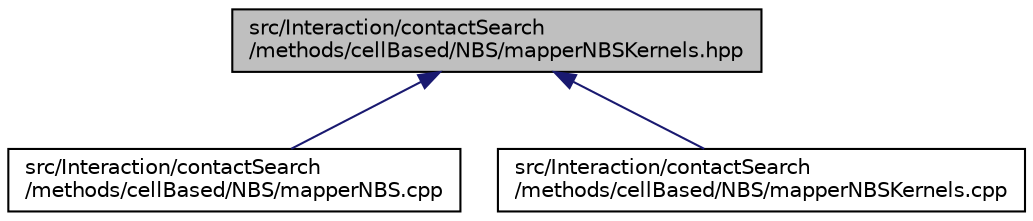 digraph "src/Interaction/contactSearch/methods/cellBased/NBS/mapperNBSKernels.hpp"
{
 // LATEX_PDF_SIZE
  edge [fontname="Helvetica",fontsize="10",labelfontname="Helvetica",labelfontsize="10"];
  node [fontname="Helvetica",fontsize="10",shape=record];
  Node1 [label="src/Interaction/contactSearch\l/methods/cellBased/NBS/mapperNBSKernels.hpp",height=0.2,width=0.4,color="black", fillcolor="grey75", style="filled", fontcolor="black",tooltip=" "];
  Node1 -> Node2 [dir="back",color="midnightblue",fontsize="10",style="solid",fontname="Helvetica"];
  Node2 [label="src/Interaction/contactSearch\l/methods/cellBased/NBS/mapperNBS.cpp",height=0.2,width=0.4,color="black", fillcolor="white", style="filled",URL="$mapperNBS_8cpp.html",tooltip=" "];
  Node1 -> Node3 [dir="back",color="midnightblue",fontsize="10",style="solid",fontname="Helvetica"];
  Node3 [label="src/Interaction/contactSearch\l/methods/cellBased/NBS/mapperNBSKernels.cpp",height=0.2,width=0.4,color="black", fillcolor="white", style="filled",URL="$mapperNBSKernels_8cpp.html",tooltip=" "];
}
